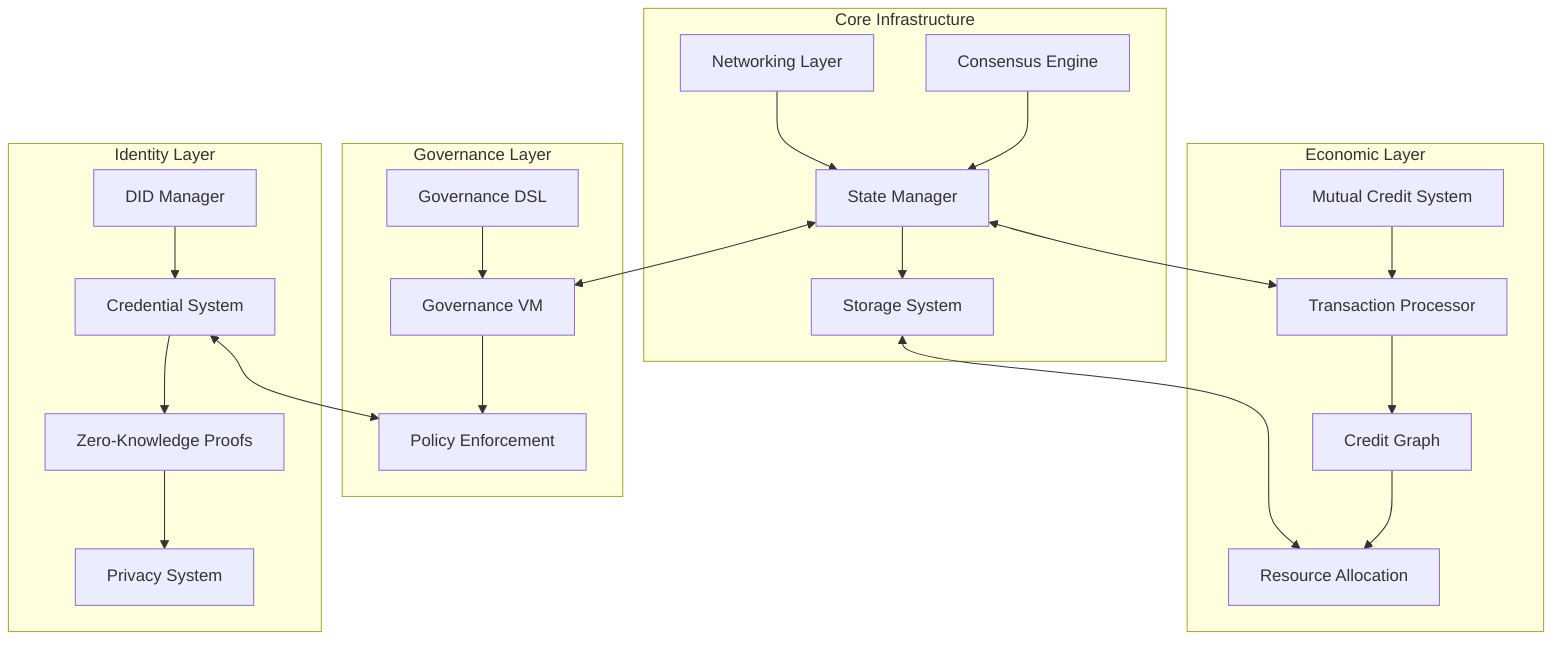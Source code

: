 graph TD
    subgraph "Core Infrastructure"
        A[Consensus Engine] --> B[State Manager]
        C[Networking Layer] --> B
        B --> D[Storage System]
    end

    subgraph "Governance Layer"
        E[Governance DSL] --> F[Governance VM]
        F --> G[Policy Enforcement]
    end

    subgraph "Economic Layer"
        H[Mutual Credit System] --> I[Transaction Processor]
        I --> J[Credit Graph]
        J --> K[Resource Allocation]
    end

    subgraph "Identity Layer"
        L[DID Manager] --> M[Credential System]
        M --> N[Zero-Knowledge Proofs]
        N --> O[Privacy System]
    end

    B <--> F
    B <--> I
    D <--> K
    M <--> G